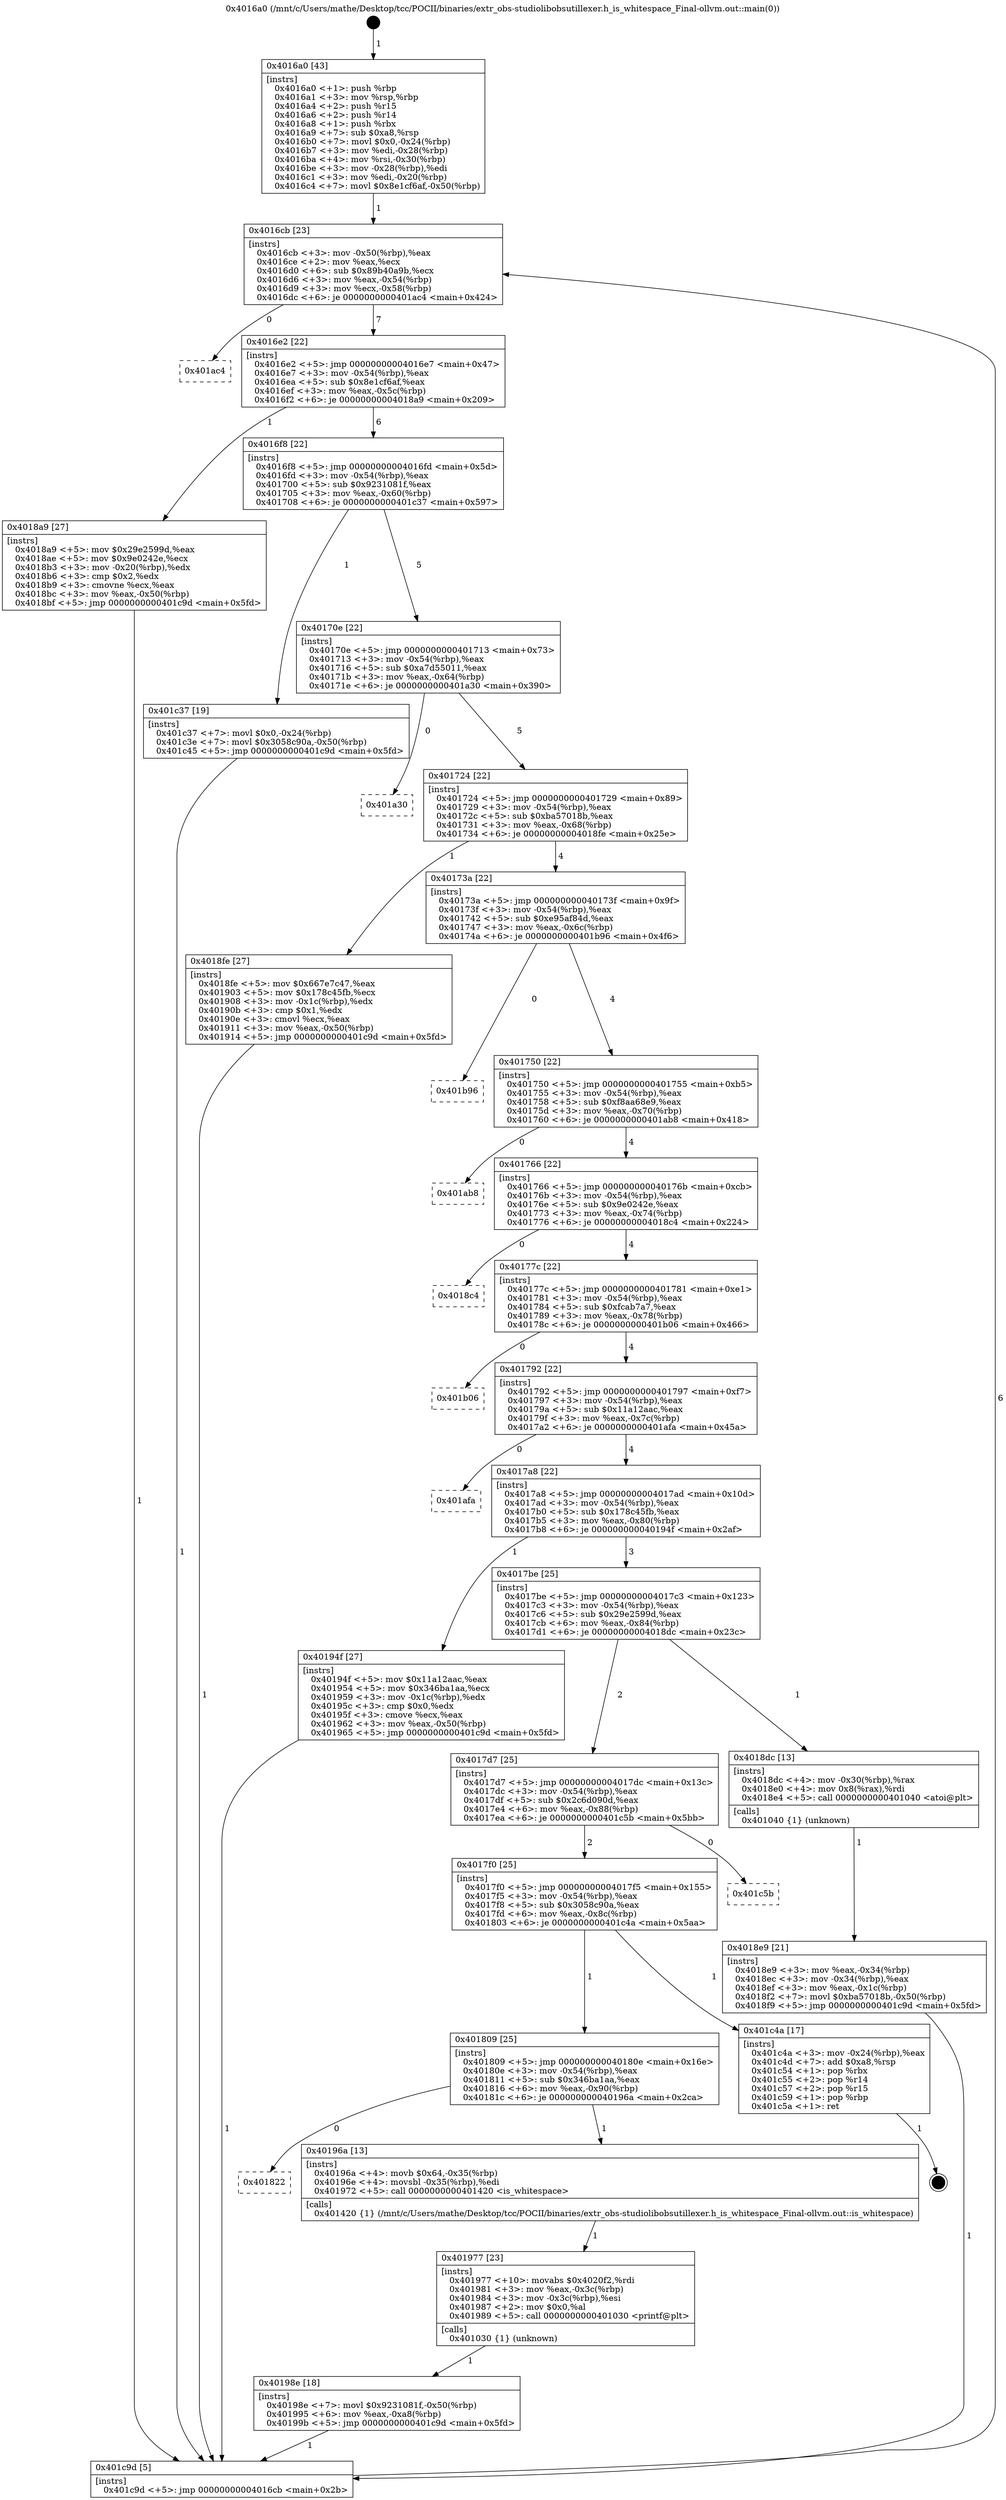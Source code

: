 digraph "0x4016a0" {
  label = "0x4016a0 (/mnt/c/Users/mathe/Desktop/tcc/POCII/binaries/extr_obs-studiolibobsutillexer.h_is_whitespace_Final-ollvm.out::main(0))"
  labelloc = "t"
  node[shape=record]

  Entry [label="",width=0.3,height=0.3,shape=circle,fillcolor=black,style=filled]
  "0x4016cb" [label="{
     0x4016cb [23]\l
     | [instrs]\l
     &nbsp;&nbsp;0x4016cb \<+3\>: mov -0x50(%rbp),%eax\l
     &nbsp;&nbsp;0x4016ce \<+2\>: mov %eax,%ecx\l
     &nbsp;&nbsp;0x4016d0 \<+6\>: sub $0x89b40a9b,%ecx\l
     &nbsp;&nbsp;0x4016d6 \<+3\>: mov %eax,-0x54(%rbp)\l
     &nbsp;&nbsp;0x4016d9 \<+3\>: mov %ecx,-0x58(%rbp)\l
     &nbsp;&nbsp;0x4016dc \<+6\>: je 0000000000401ac4 \<main+0x424\>\l
  }"]
  "0x401ac4" [label="{
     0x401ac4\l
  }", style=dashed]
  "0x4016e2" [label="{
     0x4016e2 [22]\l
     | [instrs]\l
     &nbsp;&nbsp;0x4016e2 \<+5\>: jmp 00000000004016e7 \<main+0x47\>\l
     &nbsp;&nbsp;0x4016e7 \<+3\>: mov -0x54(%rbp),%eax\l
     &nbsp;&nbsp;0x4016ea \<+5\>: sub $0x8e1cf6af,%eax\l
     &nbsp;&nbsp;0x4016ef \<+3\>: mov %eax,-0x5c(%rbp)\l
     &nbsp;&nbsp;0x4016f2 \<+6\>: je 00000000004018a9 \<main+0x209\>\l
  }"]
  Exit [label="",width=0.3,height=0.3,shape=circle,fillcolor=black,style=filled,peripheries=2]
  "0x4018a9" [label="{
     0x4018a9 [27]\l
     | [instrs]\l
     &nbsp;&nbsp;0x4018a9 \<+5\>: mov $0x29e2599d,%eax\l
     &nbsp;&nbsp;0x4018ae \<+5\>: mov $0x9e0242e,%ecx\l
     &nbsp;&nbsp;0x4018b3 \<+3\>: mov -0x20(%rbp),%edx\l
     &nbsp;&nbsp;0x4018b6 \<+3\>: cmp $0x2,%edx\l
     &nbsp;&nbsp;0x4018b9 \<+3\>: cmovne %ecx,%eax\l
     &nbsp;&nbsp;0x4018bc \<+3\>: mov %eax,-0x50(%rbp)\l
     &nbsp;&nbsp;0x4018bf \<+5\>: jmp 0000000000401c9d \<main+0x5fd\>\l
  }"]
  "0x4016f8" [label="{
     0x4016f8 [22]\l
     | [instrs]\l
     &nbsp;&nbsp;0x4016f8 \<+5\>: jmp 00000000004016fd \<main+0x5d\>\l
     &nbsp;&nbsp;0x4016fd \<+3\>: mov -0x54(%rbp),%eax\l
     &nbsp;&nbsp;0x401700 \<+5\>: sub $0x9231081f,%eax\l
     &nbsp;&nbsp;0x401705 \<+3\>: mov %eax,-0x60(%rbp)\l
     &nbsp;&nbsp;0x401708 \<+6\>: je 0000000000401c37 \<main+0x597\>\l
  }"]
  "0x401c9d" [label="{
     0x401c9d [5]\l
     | [instrs]\l
     &nbsp;&nbsp;0x401c9d \<+5\>: jmp 00000000004016cb \<main+0x2b\>\l
  }"]
  "0x4016a0" [label="{
     0x4016a0 [43]\l
     | [instrs]\l
     &nbsp;&nbsp;0x4016a0 \<+1\>: push %rbp\l
     &nbsp;&nbsp;0x4016a1 \<+3\>: mov %rsp,%rbp\l
     &nbsp;&nbsp;0x4016a4 \<+2\>: push %r15\l
     &nbsp;&nbsp;0x4016a6 \<+2\>: push %r14\l
     &nbsp;&nbsp;0x4016a8 \<+1\>: push %rbx\l
     &nbsp;&nbsp;0x4016a9 \<+7\>: sub $0xa8,%rsp\l
     &nbsp;&nbsp;0x4016b0 \<+7\>: movl $0x0,-0x24(%rbp)\l
     &nbsp;&nbsp;0x4016b7 \<+3\>: mov %edi,-0x28(%rbp)\l
     &nbsp;&nbsp;0x4016ba \<+4\>: mov %rsi,-0x30(%rbp)\l
     &nbsp;&nbsp;0x4016be \<+3\>: mov -0x28(%rbp),%edi\l
     &nbsp;&nbsp;0x4016c1 \<+3\>: mov %edi,-0x20(%rbp)\l
     &nbsp;&nbsp;0x4016c4 \<+7\>: movl $0x8e1cf6af,-0x50(%rbp)\l
  }"]
  "0x40198e" [label="{
     0x40198e [18]\l
     | [instrs]\l
     &nbsp;&nbsp;0x40198e \<+7\>: movl $0x9231081f,-0x50(%rbp)\l
     &nbsp;&nbsp;0x401995 \<+6\>: mov %eax,-0xa8(%rbp)\l
     &nbsp;&nbsp;0x40199b \<+5\>: jmp 0000000000401c9d \<main+0x5fd\>\l
  }"]
  "0x401c37" [label="{
     0x401c37 [19]\l
     | [instrs]\l
     &nbsp;&nbsp;0x401c37 \<+7\>: movl $0x0,-0x24(%rbp)\l
     &nbsp;&nbsp;0x401c3e \<+7\>: movl $0x3058c90a,-0x50(%rbp)\l
     &nbsp;&nbsp;0x401c45 \<+5\>: jmp 0000000000401c9d \<main+0x5fd\>\l
  }"]
  "0x40170e" [label="{
     0x40170e [22]\l
     | [instrs]\l
     &nbsp;&nbsp;0x40170e \<+5\>: jmp 0000000000401713 \<main+0x73\>\l
     &nbsp;&nbsp;0x401713 \<+3\>: mov -0x54(%rbp),%eax\l
     &nbsp;&nbsp;0x401716 \<+5\>: sub $0xa7d55011,%eax\l
     &nbsp;&nbsp;0x40171b \<+3\>: mov %eax,-0x64(%rbp)\l
     &nbsp;&nbsp;0x40171e \<+6\>: je 0000000000401a30 \<main+0x390\>\l
  }"]
  "0x401977" [label="{
     0x401977 [23]\l
     | [instrs]\l
     &nbsp;&nbsp;0x401977 \<+10\>: movabs $0x4020f2,%rdi\l
     &nbsp;&nbsp;0x401981 \<+3\>: mov %eax,-0x3c(%rbp)\l
     &nbsp;&nbsp;0x401984 \<+3\>: mov -0x3c(%rbp),%esi\l
     &nbsp;&nbsp;0x401987 \<+2\>: mov $0x0,%al\l
     &nbsp;&nbsp;0x401989 \<+5\>: call 0000000000401030 \<printf@plt\>\l
     | [calls]\l
     &nbsp;&nbsp;0x401030 \{1\} (unknown)\l
  }"]
  "0x401a30" [label="{
     0x401a30\l
  }", style=dashed]
  "0x401724" [label="{
     0x401724 [22]\l
     | [instrs]\l
     &nbsp;&nbsp;0x401724 \<+5\>: jmp 0000000000401729 \<main+0x89\>\l
     &nbsp;&nbsp;0x401729 \<+3\>: mov -0x54(%rbp),%eax\l
     &nbsp;&nbsp;0x40172c \<+5\>: sub $0xba57018b,%eax\l
     &nbsp;&nbsp;0x401731 \<+3\>: mov %eax,-0x68(%rbp)\l
     &nbsp;&nbsp;0x401734 \<+6\>: je 00000000004018fe \<main+0x25e\>\l
  }"]
  "0x401822" [label="{
     0x401822\l
  }", style=dashed]
  "0x4018fe" [label="{
     0x4018fe [27]\l
     | [instrs]\l
     &nbsp;&nbsp;0x4018fe \<+5\>: mov $0x667e7c47,%eax\l
     &nbsp;&nbsp;0x401903 \<+5\>: mov $0x178c45fb,%ecx\l
     &nbsp;&nbsp;0x401908 \<+3\>: mov -0x1c(%rbp),%edx\l
     &nbsp;&nbsp;0x40190b \<+3\>: cmp $0x1,%edx\l
     &nbsp;&nbsp;0x40190e \<+3\>: cmovl %ecx,%eax\l
     &nbsp;&nbsp;0x401911 \<+3\>: mov %eax,-0x50(%rbp)\l
     &nbsp;&nbsp;0x401914 \<+5\>: jmp 0000000000401c9d \<main+0x5fd\>\l
  }"]
  "0x40173a" [label="{
     0x40173a [22]\l
     | [instrs]\l
     &nbsp;&nbsp;0x40173a \<+5\>: jmp 000000000040173f \<main+0x9f\>\l
     &nbsp;&nbsp;0x40173f \<+3\>: mov -0x54(%rbp),%eax\l
     &nbsp;&nbsp;0x401742 \<+5\>: sub $0xe95af84d,%eax\l
     &nbsp;&nbsp;0x401747 \<+3\>: mov %eax,-0x6c(%rbp)\l
     &nbsp;&nbsp;0x40174a \<+6\>: je 0000000000401b96 \<main+0x4f6\>\l
  }"]
  "0x40196a" [label="{
     0x40196a [13]\l
     | [instrs]\l
     &nbsp;&nbsp;0x40196a \<+4\>: movb $0x64,-0x35(%rbp)\l
     &nbsp;&nbsp;0x40196e \<+4\>: movsbl -0x35(%rbp),%edi\l
     &nbsp;&nbsp;0x401972 \<+5\>: call 0000000000401420 \<is_whitespace\>\l
     | [calls]\l
     &nbsp;&nbsp;0x401420 \{1\} (/mnt/c/Users/mathe/Desktop/tcc/POCII/binaries/extr_obs-studiolibobsutillexer.h_is_whitespace_Final-ollvm.out::is_whitespace)\l
  }"]
  "0x401b96" [label="{
     0x401b96\l
  }", style=dashed]
  "0x401750" [label="{
     0x401750 [22]\l
     | [instrs]\l
     &nbsp;&nbsp;0x401750 \<+5\>: jmp 0000000000401755 \<main+0xb5\>\l
     &nbsp;&nbsp;0x401755 \<+3\>: mov -0x54(%rbp),%eax\l
     &nbsp;&nbsp;0x401758 \<+5\>: sub $0xf8aa68e9,%eax\l
     &nbsp;&nbsp;0x40175d \<+3\>: mov %eax,-0x70(%rbp)\l
     &nbsp;&nbsp;0x401760 \<+6\>: je 0000000000401ab8 \<main+0x418\>\l
  }"]
  "0x401809" [label="{
     0x401809 [25]\l
     | [instrs]\l
     &nbsp;&nbsp;0x401809 \<+5\>: jmp 000000000040180e \<main+0x16e\>\l
     &nbsp;&nbsp;0x40180e \<+3\>: mov -0x54(%rbp),%eax\l
     &nbsp;&nbsp;0x401811 \<+5\>: sub $0x346ba1aa,%eax\l
     &nbsp;&nbsp;0x401816 \<+6\>: mov %eax,-0x90(%rbp)\l
     &nbsp;&nbsp;0x40181c \<+6\>: je 000000000040196a \<main+0x2ca\>\l
  }"]
  "0x401ab8" [label="{
     0x401ab8\l
  }", style=dashed]
  "0x401766" [label="{
     0x401766 [22]\l
     | [instrs]\l
     &nbsp;&nbsp;0x401766 \<+5\>: jmp 000000000040176b \<main+0xcb\>\l
     &nbsp;&nbsp;0x40176b \<+3\>: mov -0x54(%rbp),%eax\l
     &nbsp;&nbsp;0x40176e \<+5\>: sub $0x9e0242e,%eax\l
     &nbsp;&nbsp;0x401773 \<+3\>: mov %eax,-0x74(%rbp)\l
     &nbsp;&nbsp;0x401776 \<+6\>: je 00000000004018c4 \<main+0x224\>\l
  }"]
  "0x401c4a" [label="{
     0x401c4a [17]\l
     | [instrs]\l
     &nbsp;&nbsp;0x401c4a \<+3\>: mov -0x24(%rbp),%eax\l
     &nbsp;&nbsp;0x401c4d \<+7\>: add $0xa8,%rsp\l
     &nbsp;&nbsp;0x401c54 \<+1\>: pop %rbx\l
     &nbsp;&nbsp;0x401c55 \<+2\>: pop %r14\l
     &nbsp;&nbsp;0x401c57 \<+2\>: pop %r15\l
     &nbsp;&nbsp;0x401c59 \<+1\>: pop %rbp\l
     &nbsp;&nbsp;0x401c5a \<+1\>: ret\l
  }"]
  "0x4018c4" [label="{
     0x4018c4\l
  }", style=dashed]
  "0x40177c" [label="{
     0x40177c [22]\l
     | [instrs]\l
     &nbsp;&nbsp;0x40177c \<+5\>: jmp 0000000000401781 \<main+0xe1\>\l
     &nbsp;&nbsp;0x401781 \<+3\>: mov -0x54(%rbp),%eax\l
     &nbsp;&nbsp;0x401784 \<+5\>: sub $0xfcab7a7,%eax\l
     &nbsp;&nbsp;0x401789 \<+3\>: mov %eax,-0x78(%rbp)\l
     &nbsp;&nbsp;0x40178c \<+6\>: je 0000000000401b06 \<main+0x466\>\l
  }"]
  "0x4017f0" [label="{
     0x4017f0 [25]\l
     | [instrs]\l
     &nbsp;&nbsp;0x4017f0 \<+5\>: jmp 00000000004017f5 \<main+0x155\>\l
     &nbsp;&nbsp;0x4017f5 \<+3\>: mov -0x54(%rbp),%eax\l
     &nbsp;&nbsp;0x4017f8 \<+5\>: sub $0x3058c90a,%eax\l
     &nbsp;&nbsp;0x4017fd \<+6\>: mov %eax,-0x8c(%rbp)\l
     &nbsp;&nbsp;0x401803 \<+6\>: je 0000000000401c4a \<main+0x5aa\>\l
  }"]
  "0x401b06" [label="{
     0x401b06\l
  }", style=dashed]
  "0x401792" [label="{
     0x401792 [22]\l
     | [instrs]\l
     &nbsp;&nbsp;0x401792 \<+5\>: jmp 0000000000401797 \<main+0xf7\>\l
     &nbsp;&nbsp;0x401797 \<+3\>: mov -0x54(%rbp),%eax\l
     &nbsp;&nbsp;0x40179a \<+5\>: sub $0x11a12aac,%eax\l
     &nbsp;&nbsp;0x40179f \<+3\>: mov %eax,-0x7c(%rbp)\l
     &nbsp;&nbsp;0x4017a2 \<+6\>: je 0000000000401afa \<main+0x45a\>\l
  }"]
  "0x401c5b" [label="{
     0x401c5b\l
  }", style=dashed]
  "0x401afa" [label="{
     0x401afa\l
  }", style=dashed]
  "0x4017a8" [label="{
     0x4017a8 [22]\l
     | [instrs]\l
     &nbsp;&nbsp;0x4017a8 \<+5\>: jmp 00000000004017ad \<main+0x10d\>\l
     &nbsp;&nbsp;0x4017ad \<+3\>: mov -0x54(%rbp),%eax\l
     &nbsp;&nbsp;0x4017b0 \<+5\>: sub $0x178c45fb,%eax\l
     &nbsp;&nbsp;0x4017b5 \<+3\>: mov %eax,-0x80(%rbp)\l
     &nbsp;&nbsp;0x4017b8 \<+6\>: je 000000000040194f \<main+0x2af\>\l
  }"]
  "0x4018e9" [label="{
     0x4018e9 [21]\l
     | [instrs]\l
     &nbsp;&nbsp;0x4018e9 \<+3\>: mov %eax,-0x34(%rbp)\l
     &nbsp;&nbsp;0x4018ec \<+3\>: mov -0x34(%rbp),%eax\l
     &nbsp;&nbsp;0x4018ef \<+3\>: mov %eax,-0x1c(%rbp)\l
     &nbsp;&nbsp;0x4018f2 \<+7\>: movl $0xba57018b,-0x50(%rbp)\l
     &nbsp;&nbsp;0x4018f9 \<+5\>: jmp 0000000000401c9d \<main+0x5fd\>\l
  }"]
  "0x40194f" [label="{
     0x40194f [27]\l
     | [instrs]\l
     &nbsp;&nbsp;0x40194f \<+5\>: mov $0x11a12aac,%eax\l
     &nbsp;&nbsp;0x401954 \<+5\>: mov $0x346ba1aa,%ecx\l
     &nbsp;&nbsp;0x401959 \<+3\>: mov -0x1c(%rbp),%edx\l
     &nbsp;&nbsp;0x40195c \<+3\>: cmp $0x0,%edx\l
     &nbsp;&nbsp;0x40195f \<+3\>: cmove %ecx,%eax\l
     &nbsp;&nbsp;0x401962 \<+3\>: mov %eax,-0x50(%rbp)\l
     &nbsp;&nbsp;0x401965 \<+5\>: jmp 0000000000401c9d \<main+0x5fd\>\l
  }"]
  "0x4017be" [label="{
     0x4017be [25]\l
     | [instrs]\l
     &nbsp;&nbsp;0x4017be \<+5\>: jmp 00000000004017c3 \<main+0x123\>\l
     &nbsp;&nbsp;0x4017c3 \<+3\>: mov -0x54(%rbp),%eax\l
     &nbsp;&nbsp;0x4017c6 \<+5\>: sub $0x29e2599d,%eax\l
     &nbsp;&nbsp;0x4017cb \<+6\>: mov %eax,-0x84(%rbp)\l
     &nbsp;&nbsp;0x4017d1 \<+6\>: je 00000000004018dc \<main+0x23c\>\l
  }"]
  "0x4017d7" [label="{
     0x4017d7 [25]\l
     | [instrs]\l
     &nbsp;&nbsp;0x4017d7 \<+5\>: jmp 00000000004017dc \<main+0x13c\>\l
     &nbsp;&nbsp;0x4017dc \<+3\>: mov -0x54(%rbp),%eax\l
     &nbsp;&nbsp;0x4017df \<+5\>: sub $0x2c6d090d,%eax\l
     &nbsp;&nbsp;0x4017e4 \<+6\>: mov %eax,-0x88(%rbp)\l
     &nbsp;&nbsp;0x4017ea \<+6\>: je 0000000000401c5b \<main+0x5bb\>\l
  }"]
  "0x4018dc" [label="{
     0x4018dc [13]\l
     | [instrs]\l
     &nbsp;&nbsp;0x4018dc \<+4\>: mov -0x30(%rbp),%rax\l
     &nbsp;&nbsp;0x4018e0 \<+4\>: mov 0x8(%rax),%rdi\l
     &nbsp;&nbsp;0x4018e4 \<+5\>: call 0000000000401040 \<atoi@plt\>\l
     | [calls]\l
     &nbsp;&nbsp;0x401040 \{1\} (unknown)\l
  }"]
  Entry -> "0x4016a0" [label=" 1"]
  "0x4016cb" -> "0x401ac4" [label=" 0"]
  "0x4016cb" -> "0x4016e2" [label=" 7"]
  "0x401c4a" -> Exit [label=" 1"]
  "0x4016e2" -> "0x4018a9" [label=" 1"]
  "0x4016e2" -> "0x4016f8" [label=" 6"]
  "0x4018a9" -> "0x401c9d" [label=" 1"]
  "0x4016a0" -> "0x4016cb" [label=" 1"]
  "0x401c9d" -> "0x4016cb" [label=" 6"]
  "0x401c37" -> "0x401c9d" [label=" 1"]
  "0x4016f8" -> "0x401c37" [label=" 1"]
  "0x4016f8" -> "0x40170e" [label=" 5"]
  "0x40198e" -> "0x401c9d" [label=" 1"]
  "0x40170e" -> "0x401a30" [label=" 0"]
  "0x40170e" -> "0x401724" [label=" 5"]
  "0x401977" -> "0x40198e" [label=" 1"]
  "0x401724" -> "0x4018fe" [label=" 1"]
  "0x401724" -> "0x40173a" [label=" 4"]
  "0x40196a" -> "0x401977" [label=" 1"]
  "0x40173a" -> "0x401b96" [label=" 0"]
  "0x40173a" -> "0x401750" [label=" 4"]
  "0x401809" -> "0x401822" [label=" 0"]
  "0x401750" -> "0x401ab8" [label=" 0"]
  "0x401750" -> "0x401766" [label=" 4"]
  "0x401809" -> "0x40196a" [label=" 1"]
  "0x401766" -> "0x4018c4" [label=" 0"]
  "0x401766" -> "0x40177c" [label=" 4"]
  "0x4017f0" -> "0x401809" [label=" 1"]
  "0x40177c" -> "0x401b06" [label=" 0"]
  "0x40177c" -> "0x401792" [label=" 4"]
  "0x4017f0" -> "0x401c4a" [label=" 1"]
  "0x401792" -> "0x401afa" [label=" 0"]
  "0x401792" -> "0x4017a8" [label=" 4"]
  "0x4017d7" -> "0x4017f0" [label=" 2"]
  "0x4017a8" -> "0x40194f" [label=" 1"]
  "0x4017a8" -> "0x4017be" [label=" 3"]
  "0x4017d7" -> "0x401c5b" [label=" 0"]
  "0x4017be" -> "0x4018dc" [label=" 1"]
  "0x4017be" -> "0x4017d7" [label=" 2"]
  "0x4018dc" -> "0x4018e9" [label=" 1"]
  "0x4018e9" -> "0x401c9d" [label=" 1"]
  "0x4018fe" -> "0x401c9d" [label=" 1"]
  "0x40194f" -> "0x401c9d" [label=" 1"]
}
